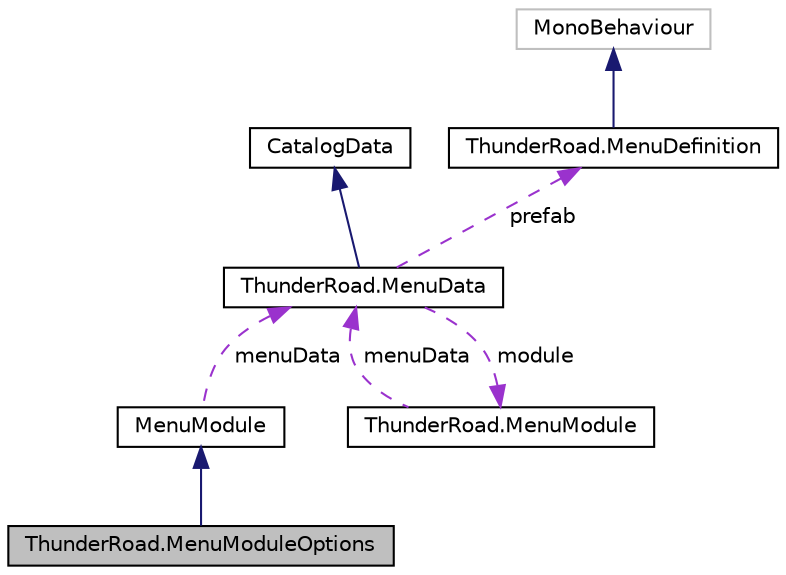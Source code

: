 digraph "ThunderRoad.MenuModuleOptions"
{
 // LATEX_PDF_SIZE
  edge [fontname="Helvetica",fontsize="10",labelfontname="Helvetica",labelfontsize="10"];
  node [fontname="Helvetica",fontsize="10",shape=record];
  Node1 [label="ThunderRoad.MenuModuleOptions",height=0.2,width=0.4,color="black", fillcolor="grey75", style="filled", fontcolor="black",tooltip="Class MenuModuleOptions. Implements the ThunderRoad.MenuModule"];
  Node2 -> Node1 [dir="back",color="midnightblue",fontsize="10",style="solid",fontname="Helvetica"];
  Node2 [label="MenuModule",height=0.2,width=0.4,color="black", fillcolor="white", style="filled",URL="$class_thunder_road_1_1_menu_module.html",tooltip="Class MenuModule."];
  Node3 -> Node2 [dir="back",color="darkorchid3",fontsize="10",style="dashed",label=" menuData" ,fontname="Helvetica"];
  Node3 [label="ThunderRoad.MenuData",height=0.2,width=0.4,color="black", fillcolor="white", style="filled",URL="$class_thunder_road_1_1_menu_data.html",tooltip="Class MenuData. Implements the ThunderRoad.CatalogData"];
  Node4 -> Node3 [dir="back",color="midnightblue",fontsize="10",style="solid",fontname="Helvetica"];
  Node4 [label="CatalogData",height=0.2,width=0.4,color="black", fillcolor="white", style="filled",URL="$class_thunder_road_1_1_catalog_data.html",tooltip="Class CatalogData."];
  Node5 -> Node3 [dir="back",color="darkorchid3",fontsize="10",style="dashed",label=" prefab" ,fontname="Helvetica"];
  Node5 [label="ThunderRoad.MenuDefinition",height=0.2,width=0.4,color="black", fillcolor="white", style="filled",URL="$class_thunder_road_1_1_menu_definition.html",tooltip="Class MenuDefinition. Implements the UnityEngine.MonoBehaviour"];
  Node6 -> Node5 [dir="back",color="midnightblue",fontsize="10",style="solid",fontname="Helvetica"];
  Node6 [label="MonoBehaviour",height=0.2,width=0.4,color="grey75", fillcolor="white", style="filled",tooltip=" "];
  Node7 -> Node3 [dir="back",color="darkorchid3",fontsize="10",style="dashed",label=" module" ,fontname="Helvetica"];
  Node7 [label="ThunderRoad.MenuModule",height=0.2,width=0.4,color="black", fillcolor="white", style="filled",URL="$class_thunder_road_1_1_menu_module.html",tooltip="Class MenuModule."];
  Node3 -> Node7 [dir="back",color="darkorchid3",fontsize="10",style="dashed",label=" menuData" ,fontname="Helvetica"];
}
